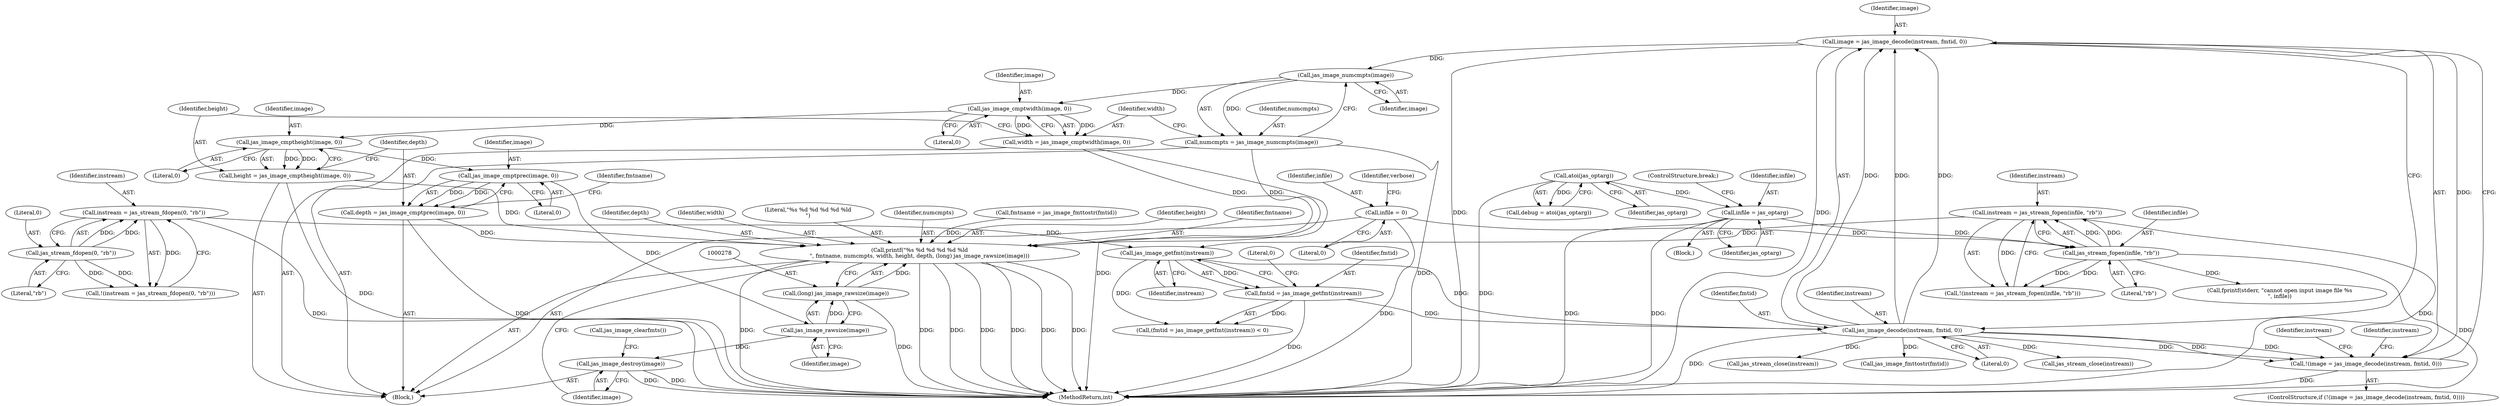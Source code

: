 digraph "0_jasper_8f62b4761711d036fd8964df256b938c809b7fca@pointer" {
"1000227" [label="(Call,image = jas_image_decode(instream, fmtid, 0))"];
"1000229" [label="(Call,jas_image_decode(instream, fmtid, 0))"];
"1000218" [label="(Call,jas_image_getfmt(instream))"];
"1000187" [label="(Call,instream = jas_stream_fopen(infile, \"rb\"))"];
"1000189" [label="(Call,jas_stream_fopen(infile, \"rb\"))"];
"1000131" [label="(Call,infile = 0)"];
"1000172" [label="(Call,infile = jas_optarg)"];
"1000168" [label="(Call,atoi(jas_optarg))"];
"1000203" [label="(Call,instream = jas_stream_fdopen(0, \"rb\"))"];
"1000205" [label="(Call,jas_stream_fdopen(0, \"rb\"))"];
"1000216" [label="(Call,fmtid = jas_image_getfmt(instream))"];
"1000226" [label="(Call,!(image = jas_image_decode(instream, fmtid, 0)))"];
"1000245" [label="(Call,jas_image_numcmpts(image))"];
"1000243" [label="(Call,numcmpts = jas_image_numcmpts(image))"];
"1000270" [label="(Call,printf(\"%s %d %d %d %d %ld\n\", fmtname, numcmpts, width, height, depth, (long) jas_image_rawsize(image)))"];
"1000249" [label="(Call,jas_image_cmptwidth(image, 0))"];
"1000247" [label="(Call,width = jas_image_cmptwidth(image, 0))"];
"1000254" [label="(Call,jas_image_cmptheight(image, 0))"];
"1000252" [label="(Call,height = jas_image_cmptheight(image, 0))"];
"1000259" [label="(Call,jas_image_cmptprec(image, 0))"];
"1000257" [label="(Call,depth = jas_image_cmptprec(image, 0))"];
"1000279" [label="(Call,jas_image_rawsize(image))"];
"1000277" [label="(Call,(long) jas_image_rawsize(image))"];
"1000281" [label="(Call,jas_image_destroy(image))"];
"1000283" [label="(Call,jas_image_clearfmts())"];
"1000193" [label="(Call,fprintf(stderr, \"cannot open input image file %s\n\", infile))"];
"1000241" [label="(Call,jas_stream_close(instream))"];
"1000206" [label="(Literal,0)"];
"1000204" [label="(Identifier,instream)"];
"1000228" [label="(Identifier,image)"];
"1000230" [label="(Identifier,instream)"];
"1000277" [label="(Call,(long) jas_image_rawsize(image))"];
"1000187" [label="(Call,instream = jas_stream_fopen(infile, \"rb\"))"];
"1000247" [label="(Call,width = jas_image_cmptwidth(image, 0))"];
"1000216" [label="(Call,fmtid = jas_image_getfmt(instream))"];
"1000225" [label="(ControlStructure,if (!(image = jas_image_decode(instream, fmtid, 0))))"];
"1000276" [label="(Identifier,depth)"];
"1000282" [label="(Identifier,image)"];
"1000172" [label="(Call,infile = jas_optarg)"];
"1000281" [label="(Call,jas_image_destroy(image))"];
"1000255" [label="(Identifier,image)"];
"1000231" [label="(Identifier,fmtid)"];
"1000232" [label="(Literal,0)"];
"1000132" [label="(Identifier,infile)"];
"1000234" [label="(Call,jas_stream_close(instream))"];
"1000218" [label="(Call,jas_image_getfmt(instream))"];
"1000270" [label="(Call,printf(\"%s %d %d %d %d %ld\n\", fmtname, numcmpts, width, height, depth, (long) jas_image_rawsize(image)))"];
"1000274" [label="(Identifier,width)"];
"1000168" [label="(Call,atoi(jas_optarg))"];
"1000251" [label="(Literal,0)"];
"1000245" [label="(Call,jas_image_numcmpts(image))"];
"1000265" [label="(Identifier,fmtname)"];
"1000248" [label="(Identifier,width)"];
"1000266" [label="(Call,jas_image_fmttostr(fmtid))"];
"1000202" [label="(Call,!(instream = jas_stream_fdopen(0, \"rb\")))"];
"1000169" [label="(Identifier,jas_optarg)"];
"1000219" [label="(Identifier,instream)"];
"1000175" [label="(ControlStructure,break;)"];
"1000220" [label="(Literal,0)"];
"1000215" [label="(Call,(fmtid = jas_image_getfmt(instream)) < 0)"];
"1000131" [label="(Call,infile = 0)"];
"1000235" [label="(Identifier,instream)"];
"1000242" [label="(Identifier,instream)"];
"1000271" [label="(Literal,\"%s %d %d %d %d %ld\n\")"];
"1000135" [label="(Identifier,verbose)"];
"1000259" [label="(Call,jas_image_cmptprec(image, 0))"];
"1000286" [label="(MethodReturn,int)"];
"1000205" [label="(Call,jas_stream_fdopen(0, \"rb\"))"];
"1000260" [label="(Identifier,image)"];
"1000261" [label="(Literal,0)"];
"1000280" [label="(Identifier,image)"];
"1000174" [label="(Identifier,jas_optarg)"];
"1000133" [label="(Literal,0)"];
"1000227" [label="(Call,image = jas_image_decode(instream, fmtid, 0))"];
"1000188" [label="(Identifier,instream)"];
"1000273" [label="(Identifier,numcmpts)"];
"1000253" [label="(Identifier,height)"];
"1000249" [label="(Call,jas_image_cmptwidth(image, 0))"];
"1000264" [label="(Call,fmtname = jas_image_fmttostr(fmtid))"];
"1000244" [label="(Identifier,numcmpts)"];
"1000226" [label="(Call,!(image = jas_image_decode(instream, fmtid, 0)))"];
"1000229" [label="(Call,jas_image_decode(instream, fmtid, 0))"];
"1000275" [label="(Identifier,height)"];
"1000217" [label="(Identifier,fmtid)"];
"1000109" [label="(Block,)"];
"1000252" [label="(Call,height = jas_image_cmptheight(image, 0))"];
"1000256" [label="(Literal,0)"];
"1000203" [label="(Call,instream = jas_stream_fdopen(0, \"rb\"))"];
"1000152" [label="(Block,)"];
"1000166" [label="(Call,debug = atoi(jas_optarg))"];
"1000246" [label="(Identifier,image)"];
"1000250" [label="(Identifier,image)"];
"1000243" [label="(Call,numcmpts = jas_image_numcmpts(image))"];
"1000272" [label="(Identifier,fmtname)"];
"1000257" [label="(Call,depth = jas_image_cmptprec(image, 0))"];
"1000254" [label="(Call,jas_image_cmptheight(image, 0))"];
"1000189" [label="(Call,jas_stream_fopen(infile, \"rb\"))"];
"1000191" [label="(Literal,\"rb\")"];
"1000186" [label="(Call,!(instream = jas_stream_fopen(infile, \"rb\")))"];
"1000173" [label="(Identifier,infile)"];
"1000190" [label="(Identifier,infile)"];
"1000207" [label="(Literal,\"rb\")"];
"1000258" [label="(Identifier,depth)"];
"1000279" [label="(Call,jas_image_rawsize(image))"];
"1000227" -> "1000226"  [label="AST: "];
"1000227" -> "1000229"  [label="CFG: "];
"1000228" -> "1000227"  [label="AST: "];
"1000229" -> "1000227"  [label="AST: "];
"1000226" -> "1000227"  [label="CFG: "];
"1000227" -> "1000286"  [label="DDG: "];
"1000227" -> "1000286"  [label="DDG: "];
"1000227" -> "1000226"  [label="DDG: "];
"1000229" -> "1000227"  [label="DDG: "];
"1000229" -> "1000227"  [label="DDG: "];
"1000229" -> "1000227"  [label="DDG: "];
"1000227" -> "1000245"  [label="DDG: "];
"1000229" -> "1000232"  [label="CFG: "];
"1000230" -> "1000229"  [label="AST: "];
"1000231" -> "1000229"  [label="AST: "];
"1000232" -> "1000229"  [label="AST: "];
"1000229" -> "1000286"  [label="DDG: "];
"1000229" -> "1000226"  [label="DDG: "];
"1000229" -> "1000226"  [label="DDG: "];
"1000229" -> "1000226"  [label="DDG: "];
"1000218" -> "1000229"  [label="DDG: "];
"1000216" -> "1000229"  [label="DDG: "];
"1000229" -> "1000234"  [label="DDG: "];
"1000229" -> "1000241"  [label="DDG: "];
"1000229" -> "1000266"  [label="DDG: "];
"1000218" -> "1000216"  [label="AST: "];
"1000218" -> "1000219"  [label="CFG: "];
"1000219" -> "1000218"  [label="AST: "];
"1000216" -> "1000218"  [label="CFG: "];
"1000218" -> "1000215"  [label="DDG: "];
"1000218" -> "1000216"  [label="DDG: "];
"1000187" -> "1000218"  [label="DDG: "];
"1000203" -> "1000218"  [label="DDG: "];
"1000187" -> "1000186"  [label="AST: "];
"1000187" -> "1000189"  [label="CFG: "];
"1000188" -> "1000187"  [label="AST: "];
"1000189" -> "1000187"  [label="AST: "];
"1000186" -> "1000187"  [label="CFG: "];
"1000187" -> "1000286"  [label="DDG: "];
"1000187" -> "1000186"  [label="DDG: "];
"1000189" -> "1000187"  [label="DDG: "];
"1000189" -> "1000187"  [label="DDG: "];
"1000189" -> "1000191"  [label="CFG: "];
"1000190" -> "1000189"  [label="AST: "];
"1000191" -> "1000189"  [label="AST: "];
"1000189" -> "1000286"  [label="DDG: "];
"1000189" -> "1000186"  [label="DDG: "];
"1000189" -> "1000186"  [label="DDG: "];
"1000131" -> "1000189"  [label="DDG: "];
"1000172" -> "1000189"  [label="DDG: "];
"1000189" -> "1000193"  [label="DDG: "];
"1000131" -> "1000109"  [label="AST: "];
"1000131" -> "1000133"  [label="CFG: "];
"1000132" -> "1000131"  [label="AST: "];
"1000133" -> "1000131"  [label="AST: "];
"1000135" -> "1000131"  [label="CFG: "];
"1000131" -> "1000286"  [label="DDG: "];
"1000172" -> "1000152"  [label="AST: "];
"1000172" -> "1000174"  [label="CFG: "];
"1000173" -> "1000172"  [label="AST: "];
"1000174" -> "1000172"  [label="AST: "];
"1000175" -> "1000172"  [label="CFG: "];
"1000172" -> "1000286"  [label="DDG: "];
"1000172" -> "1000286"  [label="DDG: "];
"1000168" -> "1000172"  [label="DDG: "];
"1000168" -> "1000166"  [label="AST: "];
"1000168" -> "1000169"  [label="CFG: "];
"1000169" -> "1000168"  [label="AST: "];
"1000166" -> "1000168"  [label="CFG: "];
"1000168" -> "1000286"  [label="DDG: "];
"1000168" -> "1000166"  [label="DDG: "];
"1000203" -> "1000202"  [label="AST: "];
"1000203" -> "1000205"  [label="CFG: "];
"1000204" -> "1000203"  [label="AST: "];
"1000205" -> "1000203"  [label="AST: "];
"1000202" -> "1000203"  [label="CFG: "];
"1000203" -> "1000286"  [label="DDG: "];
"1000203" -> "1000202"  [label="DDG: "];
"1000205" -> "1000203"  [label="DDG: "];
"1000205" -> "1000203"  [label="DDG: "];
"1000205" -> "1000207"  [label="CFG: "];
"1000206" -> "1000205"  [label="AST: "];
"1000207" -> "1000205"  [label="AST: "];
"1000205" -> "1000202"  [label="DDG: "];
"1000205" -> "1000202"  [label="DDG: "];
"1000216" -> "1000215"  [label="AST: "];
"1000217" -> "1000216"  [label="AST: "];
"1000220" -> "1000216"  [label="CFG: "];
"1000216" -> "1000286"  [label="DDG: "];
"1000216" -> "1000215"  [label="DDG: "];
"1000226" -> "1000225"  [label="AST: "];
"1000235" -> "1000226"  [label="CFG: "];
"1000242" -> "1000226"  [label="CFG: "];
"1000226" -> "1000286"  [label="DDG: "];
"1000245" -> "1000243"  [label="AST: "];
"1000245" -> "1000246"  [label="CFG: "];
"1000246" -> "1000245"  [label="AST: "];
"1000243" -> "1000245"  [label="CFG: "];
"1000245" -> "1000243"  [label="DDG: "];
"1000245" -> "1000249"  [label="DDG: "];
"1000243" -> "1000109"  [label="AST: "];
"1000244" -> "1000243"  [label="AST: "];
"1000248" -> "1000243"  [label="CFG: "];
"1000243" -> "1000286"  [label="DDG: "];
"1000243" -> "1000270"  [label="DDG: "];
"1000270" -> "1000109"  [label="AST: "];
"1000270" -> "1000277"  [label="CFG: "];
"1000271" -> "1000270"  [label="AST: "];
"1000272" -> "1000270"  [label="AST: "];
"1000273" -> "1000270"  [label="AST: "];
"1000274" -> "1000270"  [label="AST: "];
"1000275" -> "1000270"  [label="AST: "];
"1000276" -> "1000270"  [label="AST: "];
"1000277" -> "1000270"  [label="AST: "];
"1000282" -> "1000270"  [label="CFG: "];
"1000270" -> "1000286"  [label="DDG: "];
"1000270" -> "1000286"  [label="DDG: "];
"1000270" -> "1000286"  [label="DDG: "];
"1000270" -> "1000286"  [label="DDG: "];
"1000270" -> "1000286"  [label="DDG: "];
"1000270" -> "1000286"  [label="DDG: "];
"1000270" -> "1000286"  [label="DDG: "];
"1000264" -> "1000270"  [label="DDG: "];
"1000247" -> "1000270"  [label="DDG: "];
"1000252" -> "1000270"  [label="DDG: "];
"1000257" -> "1000270"  [label="DDG: "];
"1000277" -> "1000270"  [label="DDG: "];
"1000249" -> "1000247"  [label="AST: "];
"1000249" -> "1000251"  [label="CFG: "];
"1000250" -> "1000249"  [label="AST: "];
"1000251" -> "1000249"  [label="AST: "];
"1000247" -> "1000249"  [label="CFG: "];
"1000249" -> "1000247"  [label="DDG: "];
"1000249" -> "1000247"  [label="DDG: "];
"1000249" -> "1000254"  [label="DDG: "];
"1000247" -> "1000109"  [label="AST: "];
"1000248" -> "1000247"  [label="AST: "];
"1000253" -> "1000247"  [label="CFG: "];
"1000247" -> "1000286"  [label="DDG: "];
"1000254" -> "1000252"  [label="AST: "];
"1000254" -> "1000256"  [label="CFG: "];
"1000255" -> "1000254"  [label="AST: "];
"1000256" -> "1000254"  [label="AST: "];
"1000252" -> "1000254"  [label="CFG: "];
"1000254" -> "1000252"  [label="DDG: "];
"1000254" -> "1000252"  [label="DDG: "];
"1000254" -> "1000259"  [label="DDG: "];
"1000252" -> "1000109"  [label="AST: "];
"1000253" -> "1000252"  [label="AST: "];
"1000258" -> "1000252"  [label="CFG: "];
"1000252" -> "1000286"  [label="DDG: "];
"1000259" -> "1000257"  [label="AST: "];
"1000259" -> "1000261"  [label="CFG: "];
"1000260" -> "1000259"  [label="AST: "];
"1000261" -> "1000259"  [label="AST: "];
"1000257" -> "1000259"  [label="CFG: "];
"1000259" -> "1000257"  [label="DDG: "];
"1000259" -> "1000257"  [label="DDG: "];
"1000259" -> "1000279"  [label="DDG: "];
"1000257" -> "1000109"  [label="AST: "];
"1000258" -> "1000257"  [label="AST: "];
"1000265" -> "1000257"  [label="CFG: "];
"1000257" -> "1000286"  [label="DDG: "];
"1000279" -> "1000277"  [label="AST: "];
"1000279" -> "1000280"  [label="CFG: "];
"1000280" -> "1000279"  [label="AST: "];
"1000277" -> "1000279"  [label="CFG: "];
"1000279" -> "1000277"  [label="DDG: "];
"1000279" -> "1000281"  [label="DDG: "];
"1000278" -> "1000277"  [label="AST: "];
"1000277" -> "1000286"  [label="DDG: "];
"1000281" -> "1000109"  [label="AST: "];
"1000281" -> "1000282"  [label="CFG: "];
"1000282" -> "1000281"  [label="AST: "];
"1000283" -> "1000281"  [label="CFG: "];
"1000281" -> "1000286"  [label="DDG: "];
"1000281" -> "1000286"  [label="DDG: "];
}
